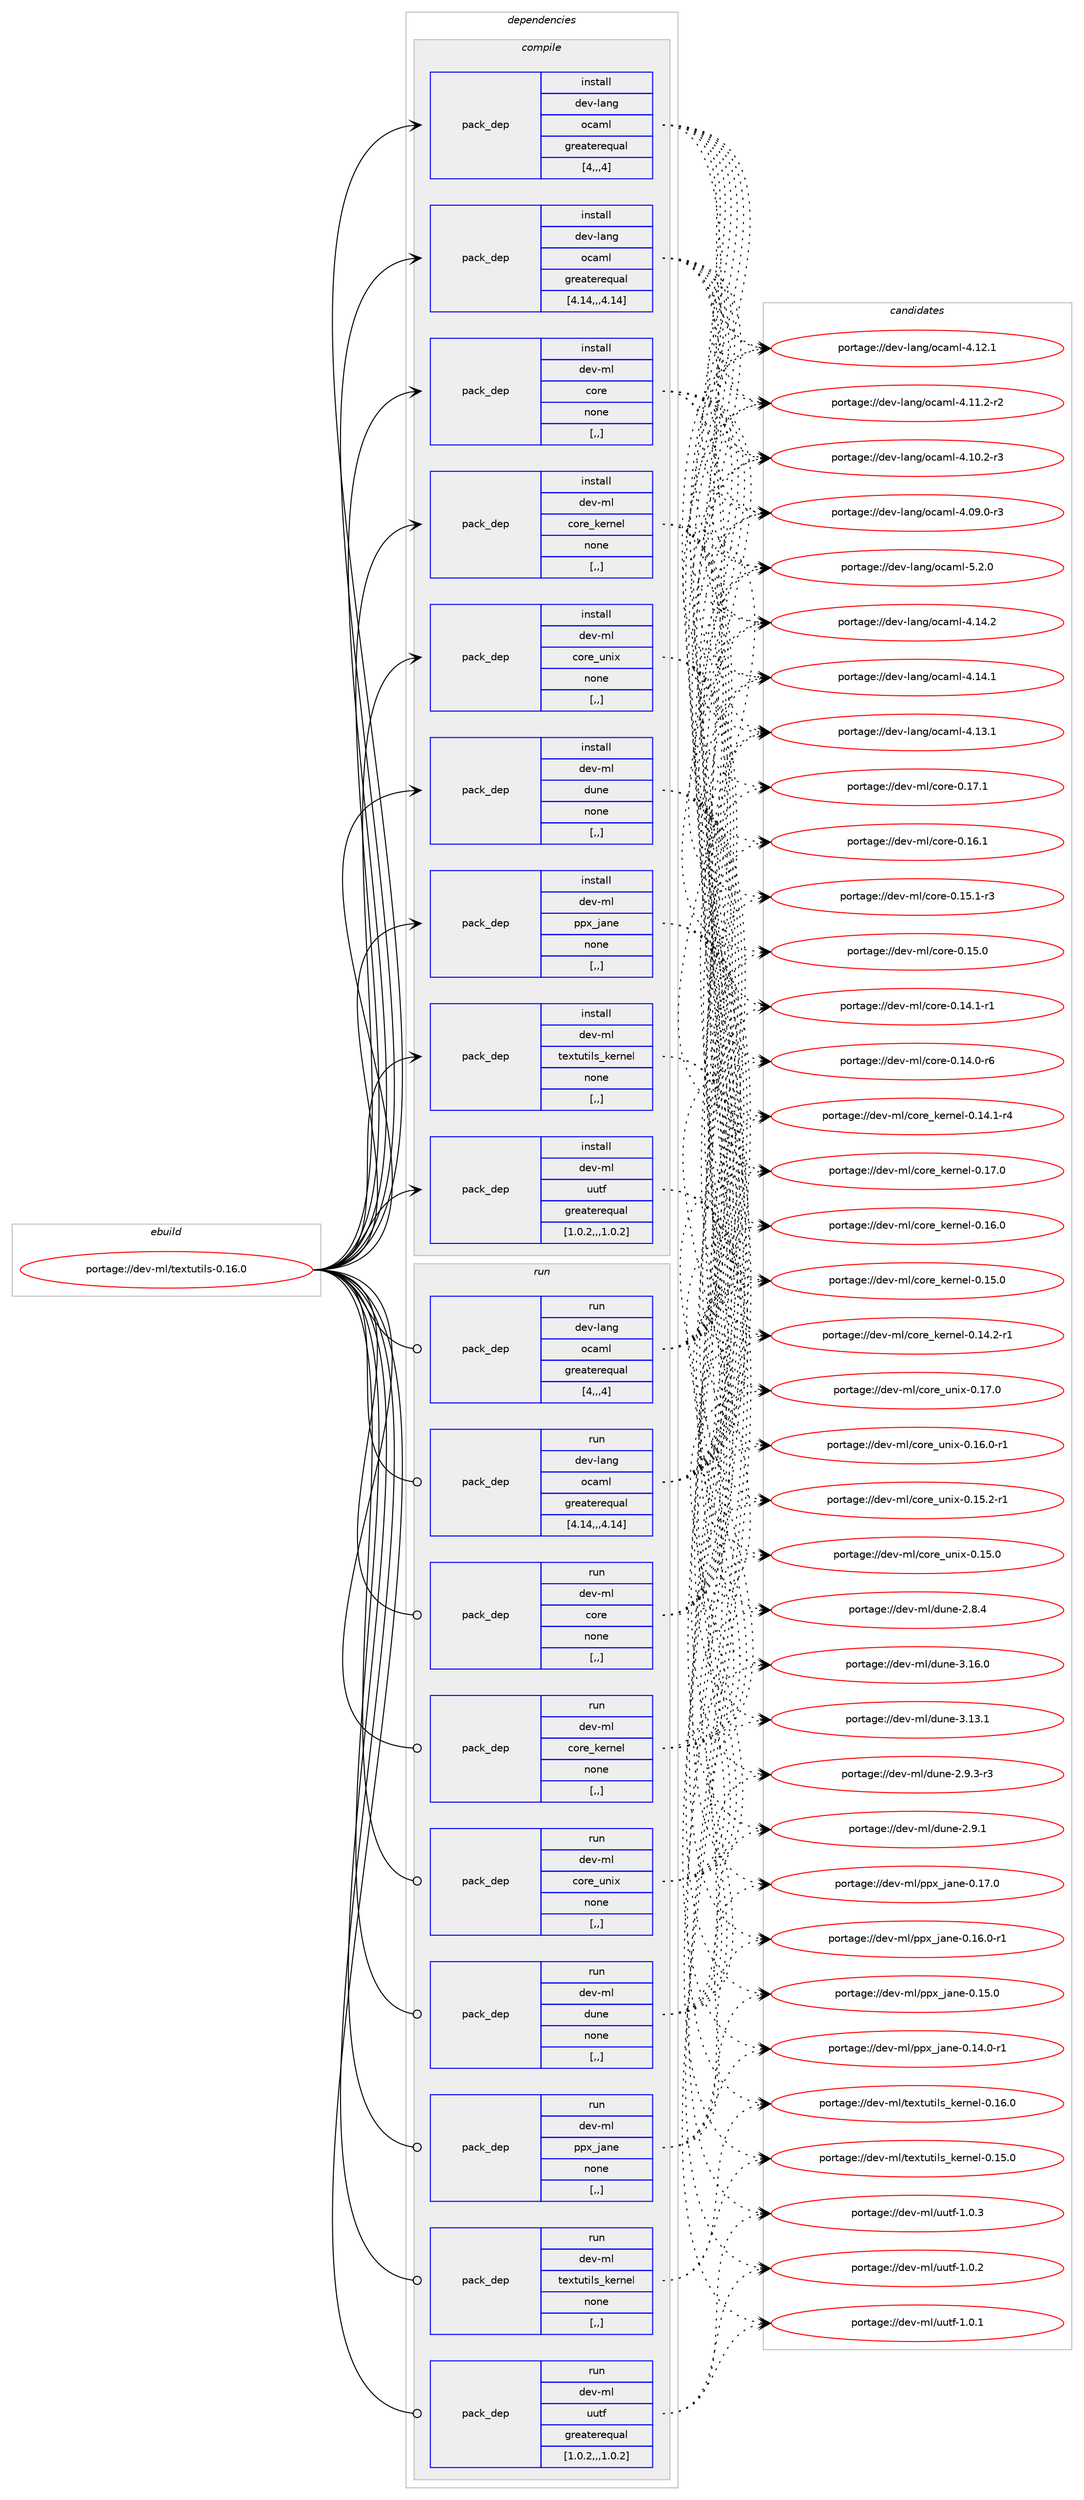digraph prolog {

# *************
# Graph options
# *************

newrank=true;
concentrate=true;
compound=true;
graph [rankdir=LR,fontname=Helvetica,fontsize=10,ranksep=1.5];#, ranksep=2.5, nodesep=0.2];
edge  [arrowhead=vee];
node  [fontname=Helvetica,fontsize=10];

# **********
# The ebuild
# **********

subgraph cluster_leftcol {
color=gray;
label=<<i>ebuild</i>>;
id [label="portage://dev-ml/textutils-0.16.0", color=red, width=4, href="../dev-ml/textutils-0.16.0.svg"];
}

# ****************
# The dependencies
# ****************

subgraph cluster_midcol {
color=gray;
label=<<i>dependencies</i>>;
subgraph cluster_compile {
fillcolor="#eeeeee";
style=filled;
label=<<i>compile</i>>;
subgraph pack454481 {
dependency619263 [label=<<TABLE BORDER="0" CELLBORDER="1" CELLSPACING="0" CELLPADDING="4" WIDTH="220"><TR><TD ROWSPAN="6" CELLPADDING="30">pack_dep</TD></TR><TR><TD WIDTH="110">install</TD></TR><TR><TD>dev-lang</TD></TR><TR><TD>ocaml</TD></TR><TR><TD>greaterequal</TD></TR><TR><TD>[4,,,4]</TD></TR></TABLE>>, shape=none, color=blue];
}
id:e -> dependency619263:w [weight=20,style="solid",arrowhead="vee"];
subgraph pack454482 {
dependency619264 [label=<<TABLE BORDER="0" CELLBORDER="1" CELLSPACING="0" CELLPADDING="4" WIDTH="220"><TR><TD ROWSPAN="6" CELLPADDING="30">pack_dep</TD></TR><TR><TD WIDTH="110">install</TD></TR><TR><TD>dev-lang</TD></TR><TR><TD>ocaml</TD></TR><TR><TD>greaterequal</TD></TR><TR><TD>[4.14,,,4.14]</TD></TR></TABLE>>, shape=none, color=blue];
}
id:e -> dependency619264:w [weight=20,style="solid",arrowhead="vee"];
subgraph pack454483 {
dependency619265 [label=<<TABLE BORDER="0" CELLBORDER="1" CELLSPACING="0" CELLPADDING="4" WIDTH="220"><TR><TD ROWSPAN="6" CELLPADDING="30">pack_dep</TD></TR><TR><TD WIDTH="110">install</TD></TR><TR><TD>dev-ml</TD></TR><TR><TD>core</TD></TR><TR><TD>none</TD></TR><TR><TD>[,,]</TD></TR></TABLE>>, shape=none, color=blue];
}
id:e -> dependency619265:w [weight=20,style="solid",arrowhead="vee"];
subgraph pack454484 {
dependency619266 [label=<<TABLE BORDER="0" CELLBORDER="1" CELLSPACING="0" CELLPADDING="4" WIDTH="220"><TR><TD ROWSPAN="6" CELLPADDING="30">pack_dep</TD></TR><TR><TD WIDTH="110">install</TD></TR><TR><TD>dev-ml</TD></TR><TR><TD>core_kernel</TD></TR><TR><TD>none</TD></TR><TR><TD>[,,]</TD></TR></TABLE>>, shape=none, color=blue];
}
id:e -> dependency619266:w [weight=20,style="solid",arrowhead="vee"];
subgraph pack454485 {
dependency619267 [label=<<TABLE BORDER="0" CELLBORDER="1" CELLSPACING="0" CELLPADDING="4" WIDTH="220"><TR><TD ROWSPAN="6" CELLPADDING="30">pack_dep</TD></TR><TR><TD WIDTH="110">install</TD></TR><TR><TD>dev-ml</TD></TR><TR><TD>core_unix</TD></TR><TR><TD>none</TD></TR><TR><TD>[,,]</TD></TR></TABLE>>, shape=none, color=blue];
}
id:e -> dependency619267:w [weight=20,style="solid",arrowhead="vee"];
subgraph pack454486 {
dependency619268 [label=<<TABLE BORDER="0" CELLBORDER="1" CELLSPACING="0" CELLPADDING="4" WIDTH="220"><TR><TD ROWSPAN="6" CELLPADDING="30">pack_dep</TD></TR><TR><TD WIDTH="110">install</TD></TR><TR><TD>dev-ml</TD></TR><TR><TD>dune</TD></TR><TR><TD>none</TD></TR><TR><TD>[,,]</TD></TR></TABLE>>, shape=none, color=blue];
}
id:e -> dependency619268:w [weight=20,style="solid",arrowhead="vee"];
subgraph pack454487 {
dependency619269 [label=<<TABLE BORDER="0" CELLBORDER="1" CELLSPACING="0" CELLPADDING="4" WIDTH="220"><TR><TD ROWSPAN="6" CELLPADDING="30">pack_dep</TD></TR><TR><TD WIDTH="110">install</TD></TR><TR><TD>dev-ml</TD></TR><TR><TD>ppx_jane</TD></TR><TR><TD>none</TD></TR><TR><TD>[,,]</TD></TR></TABLE>>, shape=none, color=blue];
}
id:e -> dependency619269:w [weight=20,style="solid",arrowhead="vee"];
subgraph pack454488 {
dependency619270 [label=<<TABLE BORDER="0" CELLBORDER="1" CELLSPACING="0" CELLPADDING="4" WIDTH="220"><TR><TD ROWSPAN="6" CELLPADDING="30">pack_dep</TD></TR><TR><TD WIDTH="110">install</TD></TR><TR><TD>dev-ml</TD></TR><TR><TD>textutils_kernel</TD></TR><TR><TD>none</TD></TR><TR><TD>[,,]</TD></TR></TABLE>>, shape=none, color=blue];
}
id:e -> dependency619270:w [weight=20,style="solid",arrowhead="vee"];
subgraph pack454489 {
dependency619271 [label=<<TABLE BORDER="0" CELLBORDER="1" CELLSPACING="0" CELLPADDING="4" WIDTH="220"><TR><TD ROWSPAN="6" CELLPADDING="30">pack_dep</TD></TR><TR><TD WIDTH="110">install</TD></TR><TR><TD>dev-ml</TD></TR><TR><TD>uutf</TD></TR><TR><TD>greaterequal</TD></TR><TR><TD>[1.0.2,,,1.0.2]</TD></TR></TABLE>>, shape=none, color=blue];
}
id:e -> dependency619271:w [weight=20,style="solid",arrowhead="vee"];
}
subgraph cluster_compileandrun {
fillcolor="#eeeeee";
style=filled;
label=<<i>compile and run</i>>;
}
subgraph cluster_run {
fillcolor="#eeeeee";
style=filled;
label=<<i>run</i>>;
subgraph pack454490 {
dependency619272 [label=<<TABLE BORDER="0" CELLBORDER="1" CELLSPACING="0" CELLPADDING="4" WIDTH="220"><TR><TD ROWSPAN="6" CELLPADDING="30">pack_dep</TD></TR><TR><TD WIDTH="110">run</TD></TR><TR><TD>dev-lang</TD></TR><TR><TD>ocaml</TD></TR><TR><TD>greaterequal</TD></TR><TR><TD>[4,,,4]</TD></TR></TABLE>>, shape=none, color=blue];
}
id:e -> dependency619272:w [weight=20,style="solid",arrowhead="odot"];
subgraph pack454491 {
dependency619273 [label=<<TABLE BORDER="0" CELLBORDER="1" CELLSPACING="0" CELLPADDING="4" WIDTH="220"><TR><TD ROWSPAN="6" CELLPADDING="30">pack_dep</TD></TR><TR><TD WIDTH="110">run</TD></TR><TR><TD>dev-lang</TD></TR><TR><TD>ocaml</TD></TR><TR><TD>greaterequal</TD></TR><TR><TD>[4.14,,,4.14]</TD></TR></TABLE>>, shape=none, color=blue];
}
id:e -> dependency619273:w [weight=20,style="solid",arrowhead="odot"];
subgraph pack454492 {
dependency619274 [label=<<TABLE BORDER="0" CELLBORDER="1" CELLSPACING="0" CELLPADDING="4" WIDTH="220"><TR><TD ROWSPAN="6" CELLPADDING="30">pack_dep</TD></TR><TR><TD WIDTH="110">run</TD></TR><TR><TD>dev-ml</TD></TR><TR><TD>core</TD></TR><TR><TD>none</TD></TR><TR><TD>[,,]</TD></TR></TABLE>>, shape=none, color=blue];
}
id:e -> dependency619274:w [weight=20,style="solid",arrowhead="odot"];
subgraph pack454493 {
dependency619275 [label=<<TABLE BORDER="0" CELLBORDER="1" CELLSPACING="0" CELLPADDING="4" WIDTH="220"><TR><TD ROWSPAN="6" CELLPADDING="30">pack_dep</TD></TR><TR><TD WIDTH="110">run</TD></TR><TR><TD>dev-ml</TD></TR><TR><TD>core_kernel</TD></TR><TR><TD>none</TD></TR><TR><TD>[,,]</TD></TR></TABLE>>, shape=none, color=blue];
}
id:e -> dependency619275:w [weight=20,style="solid",arrowhead="odot"];
subgraph pack454494 {
dependency619276 [label=<<TABLE BORDER="0" CELLBORDER="1" CELLSPACING="0" CELLPADDING="4" WIDTH="220"><TR><TD ROWSPAN="6" CELLPADDING="30">pack_dep</TD></TR><TR><TD WIDTH="110">run</TD></TR><TR><TD>dev-ml</TD></TR><TR><TD>core_unix</TD></TR><TR><TD>none</TD></TR><TR><TD>[,,]</TD></TR></TABLE>>, shape=none, color=blue];
}
id:e -> dependency619276:w [weight=20,style="solid",arrowhead="odot"];
subgraph pack454495 {
dependency619277 [label=<<TABLE BORDER="0" CELLBORDER="1" CELLSPACING="0" CELLPADDING="4" WIDTH="220"><TR><TD ROWSPAN="6" CELLPADDING="30">pack_dep</TD></TR><TR><TD WIDTH="110">run</TD></TR><TR><TD>dev-ml</TD></TR><TR><TD>dune</TD></TR><TR><TD>none</TD></TR><TR><TD>[,,]</TD></TR></TABLE>>, shape=none, color=blue];
}
id:e -> dependency619277:w [weight=20,style="solid",arrowhead="odot"];
subgraph pack454496 {
dependency619278 [label=<<TABLE BORDER="0" CELLBORDER="1" CELLSPACING="0" CELLPADDING="4" WIDTH="220"><TR><TD ROWSPAN="6" CELLPADDING="30">pack_dep</TD></TR><TR><TD WIDTH="110">run</TD></TR><TR><TD>dev-ml</TD></TR><TR><TD>ppx_jane</TD></TR><TR><TD>none</TD></TR><TR><TD>[,,]</TD></TR></TABLE>>, shape=none, color=blue];
}
id:e -> dependency619278:w [weight=20,style="solid",arrowhead="odot"];
subgraph pack454497 {
dependency619279 [label=<<TABLE BORDER="0" CELLBORDER="1" CELLSPACING="0" CELLPADDING="4" WIDTH="220"><TR><TD ROWSPAN="6" CELLPADDING="30">pack_dep</TD></TR><TR><TD WIDTH="110">run</TD></TR><TR><TD>dev-ml</TD></TR><TR><TD>textutils_kernel</TD></TR><TR><TD>none</TD></TR><TR><TD>[,,]</TD></TR></TABLE>>, shape=none, color=blue];
}
id:e -> dependency619279:w [weight=20,style="solid",arrowhead="odot"];
subgraph pack454498 {
dependency619280 [label=<<TABLE BORDER="0" CELLBORDER="1" CELLSPACING="0" CELLPADDING="4" WIDTH="220"><TR><TD ROWSPAN="6" CELLPADDING="30">pack_dep</TD></TR><TR><TD WIDTH="110">run</TD></TR><TR><TD>dev-ml</TD></TR><TR><TD>uutf</TD></TR><TR><TD>greaterequal</TD></TR><TR><TD>[1.0.2,,,1.0.2]</TD></TR></TABLE>>, shape=none, color=blue];
}
id:e -> dependency619280:w [weight=20,style="solid",arrowhead="odot"];
}
}

# **************
# The candidates
# **************

subgraph cluster_choices {
rank=same;
color=gray;
label=<<i>candidates</i>>;

subgraph choice454481 {
color=black;
nodesep=1;
choice1001011184510897110103471119997109108455346504648 [label="portage://dev-lang/ocaml-5.2.0", color=red, width=4,href="../dev-lang/ocaml-5.2.0.svg"];
choice100101118451089711010347111999710910845524649524650 [label="portage://dev-lang/ocaml-4.14.2", color=red, width=4,href="../dev-lang/ocaml-4.14.2.svg"];
choice100101118451089711010347111999710910845524649524649 [label="portage://dev-lang/ocaml-4.14.1", color=red, width=4,href="../dev-lang/ocaml-4.14.1.svg"];
choice100101118451089711010347111999710910845524649514649 [label="portage://dev-lang/ocaml-4.13.1", color=red, width=4,href="../dev-lang/ocaml-4.13.1.svg"];
choice100101118451089711010347111999710910845524649504649 [label="portage://dev-lang/ocaml-4.12.1", color=red, width=4,href="../dev-lang/ocaml-4.12.1.svg"];
choice1001011184510897110103471119997109108455246494946504511450 [label="portage://dev-lang/ocaml-4.11.2-r2", color=red, width=4,href="../dev-lang/ocaml-4.11.2-r2.svg"];
choice1001011184510897110103471119997109108455246494846504511451 [label="portage://dev-lang/ocaml-4.10.2-r3", color=red, width=4,href="../dev-lang/ocaml-4.10.2-r3.svg"];
choice1001011184510897110103471119997109108455246485746484511451 [label="portage://dev-lang/ocaml-4.09.0-r3", color=red, width=4,href="../dev-lang/ocaml-4.09.0-r3.svg"];
dependency619263:e -> choice1001011184510897110103471119997109108455346504648:w [style=dotted,weight="100"];
dependency619263:e -> choice100101118451089711010347111999710910845524649524650:w [style=dotted,weight="100"];
dependency619263:e -> choice100101118451089711010347111999710910845524649524649:w [style=dotted,weight="100"];
dependency619263:e -> choice100101118451089711010347111999710910845524649514649:w [style=dotted,weight="100"];
dependency619263:e -> choice100101118451089711010347111999710910845524649504649:w [style=dotted,weight="100"];
dependency619263:e -> choice1001011184510897110103471119997109108455246494946504511450:w [style=dotted,weight="100"];
dependency619263:e -> choice1001011184510897110103471119997109108455246494846504511451:w [style=dotted,weight="100"];
dependency619263:e -> choice1001011184510897110103471119997109108455246485746484511451:w [style=dotted,weight="100"];
}
subgraph choice454482 {
color=black;
nodesep=1;
choice1001011184510897110103471119997109108455346504648 [label="portage://dev-lang/ocaml-5.2.0", color=red, width=4,href="../dev-lang/ocaml-5.2.0.svg"];
choice100101118451089711010347111999710910845524649524650 [label="portage://dev-lang/ocaml-4.14.2", color=red, width=4,href="../dev-lang/ocaml-4.14.2.svg"];
choice100101118451089711010347111999710910845524649524649 [label="portage://dev-lang/ocaml-4.14.1", color=red, width=4,href="../dev-lang/ocaml-4.14.1.svg"];
choice100101118451089711010347111999710910845524649514649 [label="portage://dev-lang/ocaml-4.13.1", color=red, width=4,href="../dev-lang/ocaml-4.13.1.svg"];
choice100101118451089711010347111999710910845524649504649 [label="portage://dev-lang/ocaml-4.12.1", color=red, width=4,href="../dev-lang/ocaml-4.12.1.svg"];
choice1001011184510897110103471119997109108455246494946504511450 [label="portage://dev-lang/ocaml-4.11.2-r2", color=red, width=4,href="../dev-lang/ocaml-4.11.2-r2.svg"];
choice1001011184510897110103471119997109108455246494846504511451 [label="portage://dev-lang/ocaml-4.10.2-r3", color=red, width=4,href="../dev-lang/ocaml-4.10.2-r3.svg"];
choice1001011184510897110103471119997109108455246485746484511451 [label="portage://dev-lang/ocaml-4.09.0-r3", color=red, width=4,href="../dev-lang/ocaml-4.09.0-r3.svg"];
dependency619264:e -> choice1001011184510897110103471119997109108455346504648:w [style=dotted,weight="100"];
dependency619264:e -> choice100101118451089711010347111999710910845524649524650:w [style=dotted,weight="100"];
dependency619264:e -> choice100101118451089711010347111999710910845524649524649:w [style=dotted,weight="100"];
dependency619264:e -> choice100101118451089711010347111999710910845524649514649:w [style=dotted,weight="100"];
dependency619264:e -> choice100101118451089711010347111999710910845524649504649:w [style=dotted,weight="100"];
dependency619264:e -> choice1001011184510897110103471119997109108455246494946504511450:w [style=dotted,weight="100"];
dependency619264:e -> choice1001011184510897110103471119997109108455246494846504511451:w [style=dotted,weight="100"];
dependency619264:e -> choice1001011184510897110103471119997109108455246485746484511451:w [style=dotted,weight="100"];
}
subgraph choice454483 {
color=black;
nodesep=1;
choice10010111845109108479911111410145484649554649 [label="portage://dev-ml/core-0.17.1", color=red, width=4,href="../dev-ml/core-0.17.1.svg"];
choice10010111845109108479911111410145484649544649 [label="portage://dev-ml/core-0.16.1", color=red, width=4,href="../dev-ml/core-0.16.1.svg"];
choice100101118451091084799111114101454846495346494511451 [label="portage://dev-ml/core-0.15.1-r3", color=red, width=4,href="../dev-ml/core-0.15.1-r3.svg"];
choice10010111845109108479911111410145484649534648 [label="portage://dev-ml/core-0.15.0", color=red, width=4,href="../dev-ml/core-0.15.0.svg"];
choice100101118451091084799111114101454846495246494511449 [label="portage://dev-ml/core-0.14.1-r1", color=red, width=4,href="../dev-ml/core-0.14.1-r1.svg"];
choice100101118451091084799111114101454846495246484511454 [label="portage://dev-ml/core-0.14.0-r6", color=red, width=4,href="../dev-ml/core-0.14.0-r6.svg"];
dependency619265:e -> choice10010111845109108479911111410145484649554649:w [style=dotted,weight="100"];
dependency619265:e -> choice10010111845109108479911111410145484649544649:w [style=dotted,weight="100"];
dependency619265:e -> choice100101118451091084799111114101454846495346494511451:w [style=dotted,weight="100"];
dependency619265:e -> choice10010111845109108479911111410145484649534648:w [style=dotted,weight="100"];
dependency619265:e -> choice100101118451091084799111114101454846495246494511449:w [style=dotted,weight="100"];
dependency619265:e -> choice100101118451091084799111114101454846495246484511454:w [style=dotted,weight="100"];
}
subgraph choice454484 {
color=black;
nodesep=1;
choice1001011184510910847991111141019510710111411010110845484649554648 [label="portage://dev-ml/core_kernel-0.17.0", color=red, width=4,href="../dev-ml/core_kernel-0.17.0.svg"];
choice1001011184510910847991111141019510710111411010110845484649544648 [label="portage://dev-ml/core_kernel-0.16.0", color=red, width=4,href="../dev-ml/core_kernel-0.16.0.svg"];
choice1001011184510910847991111141019510710111411010110845484649534648 [label="portage://dev-ml/core_kernel-0.15.0", color=red, width=4,href="../dev-ml/core_kernel-0.15.0.svg"];
choice10010111845109108479911111410195107101114110101108454846495246504511449 [label="portage://dev-ml/core_kernel-0.14.2-r1", color=red, width=4,href="../dev-ml/core_kernel-0.14.2-r1.svg"];
choice10010111845109108479911111410195107101114110101108454846495246494511452 [label="portage://dev-ml/core_kernel-0.14.1-r4", color=red, width=4,href="../dev-ml/core_kernel-0.14.1-r4.svg"];
dependency619266:e -> choice1001011184510910847991111141019510710111411010110845484649554648:w [style=dotted,weight="100"];
dependency619266:e -> choice1001011184510910847991111141019510710111411010110845484649544648:w [style=dotted,weight="100"];
dependency619266:e -> choice1001011184510910847991111141019510710111411010110845484649534648:w [style=dotted,weight="100"];
dependency619266:e -> choice10010111845109108479911111410195107101114110101108454846495246504511449:w [style=dotted,weight="100"];
dependency619266:e -> choice10010111845109108479911111410195107101114110101108454846495246494511452:w [style=dotted,weight="100"];
}
subgraph choice454485 {
color=black;
nodesep=1;
choice1001011184510910847991111141019511711010512045484649554648 [label="portage://dev-ml/core_unix-0.17.0", color=red, width=4,href="../dev-ml/core_unix-0.17.0.svg"];
choice10010111845109108479911111410195117110105120454846495446484511449 [label="portage://dev-ml/core_unix-0.16.0-r1", color=red, width=4,href="../dev-ml/core_unix-0.16.0-r1.svg"];
choice10010111845109108479911111410195117110105120454846495346504511449 [label="portage://dev-ml/core_unix-0.15.2-r1", color=red, width=4,href="../dev-ml/core_unix-0.15.2-r1.svg"];
choice1001011184510910847991111141019511711010512045484649534648 [label="portage://dev-ml/core_unix-0.15.0", color=red, width=4,href="../dev-ml/core_unix-0.15.0.svg"];
dependency619267:e -> choice1001011184510910847991111141019511711010512045484649554648:w [style=dotted,weight="100"];
dependency619267:e -> choice10010111845109108479911111410195117110105120454846495446484511449:w [style=dotted,weight="100"];
dependency619267:e -> choice10010111845109108479911111410195117110105120454846495346504511449:w [style=dotted,weight="100"];
dependency619267:e -> choice1001011184510910847991111141019511711010512045484649534648:w [style=dotted,weight="100"];
}
subgraph choice454486 {
color=black;
nodesep=1;
choice100101118451091084710011711010145514649544648 [label="portage://dev-ml/dune-3.16.0", color=red, width=4,href="../dev-ml/dune-3.16.0.svg"];
choice100101118451091084710011711010145514649514649 [label="portage://dev-ml/dune-3.13.1", color=red, width=4,href="../dev-ml/dune-3.13.1.svg"];
choice10010111845109108471001171101014550465746514511451 [label="portage://dev-ml/dune-2.9.3-r3", color=red, width=4,href="../dev-ml/dune-2.9.3-r3.svg"];
choice1001011184510910847100117110101455046574649 [label="portage://dev-ml/dune-2.9.1", color=red, width=4,href="../dev-ml/dune-2.9.1.svg"];
choice1001011184510910847100117110101455046564652 [label="portage://dev-ml/dune-2.8.4", color=red, width=4,href="../dev-ml/dune-2.8.4.svg"];
dependency619268:e -> choice100101118451091084710011711010145514649544648:w [style=dotted,weight="100"];
dependency619268:e -> choice100101118451091084710011711010145514649514649:w [style=dotted,weight="100"];
dependency619268:e -> choice10010111845109108471001171101014550465746514511451:w [style=dotted,weight="100"];
dependency619268:e -> choice1001011184510910847100117110101455046574649:w [style=dotted,weight="100"];
dependency619268:e -> choice1001011184510910847100117110101455046564652:w [style=dotted,weight="100"];
}
subgraph choice454487 {
color=black;
nodesep=1;
choice1001011184510910847112112120951069711010145484649554648 [label="portage://dev-ml/ppx_jane-0.17.0", color=red, width=4,href="../dev-ml/ppx_jane-0.17.0.svg"];
choice10010111845109108471121121209510697110101454846495446484511449 [label="portage://dev-ml/ppx_jane-0.16.0-r1", color=red, width=4,href="../dev-ml/ppx_jane-0.16.0-r1.svg"];
choice1001011184510910847112112120951069711010145484649534648 [label="portage://dev-ml/ppx_jane-0.15.0", color=red, width=4,href="../dev-ml/ppx_jane-0.15.0.svg"];
choice10010111845109108471121121209510697110101454846495246484511449 [label="portage://dev-ml/ppx_jane-0.14.0-r1", color=red, width=4,href="../dev-ml/ppx_jane-0.14.0-r1.svg"];
dependency619269:e -> choice1001011184510910847112112120951069711010145484649554648:w [style=dotted,weight="100"];
dependency619269:e -> choice10010111845109108471121121209510697110101454846495446484511449:w [style=dotted,weight="100"];
dependency619269:e -> choice1001011184510910847112112120951069711010145484649534648:w [style=dotted,weight="100"];
dependency619269:e -> choice10010111845109108471121121209510697110101454846495246484511449:w [style=dotted,weight="100"];
}
subgraph choice454488 {
color=black;
nodesep=1;
choice10010111845109108471161011201161171161051081159510710111411010110845484649544648 [label="portage://dev-ml/textutils_kernel-0.16.0", color=red, width=4,href="../dev-ml/textutils_kernel-0.16.0.svg"];
choice10010111845109108471161011201161171161051081159510710111411010110845484649534648 [label="portage://dev-ml/textutils_kernel-0.15.0", color=red, width=4,href="../dev-ml/textutils_kernel-0.15.0.svg"];
dependency619270:e -> choice10010111845109108471161011201161171161051081159510710111411010110845484649544648:w [style=dotted,weight="100"];
dependency619270:e -> choice10010111845109108471161011201161171161051081159510710111411010110845484649534648:w [style=dotted,weight="100"];
}
subgraph choice454489 {
color=black;
nodesep=1;
choice1001011184510910847117117116102454946484651 [label="portage://dev-ml/uutf-1.0.3", color=red, width=4,href="../dev-ml/uutf-1.0.3.svg"];
choice1001011184510910847117117116102454946484650 [label="portage://dev-ml/uutf-1.0.2", color=red, width=4,href="../dev-ml/uutf-1.0.2.svg"];
choice1001011184510910847117117116102454946484649 [label="portage://dev-ml/uutf-1.0.1", color=red, width=4,href="../dev-ml/uutf-1.0.1.svg"];
dependency619271:e -> choice1001011184510910847117117116102454946484651:w [style=dotted,weight="100"];
dependency619271:e -> choice1001011184510910847117117116102454946484650:w [style=dotted,weight="100"];
dependency619271:e -> choice1001011184510910847117117116102454946484649:w [style=dotted,weight="100"];
}
subgraph choice454490 {
color=black;
nodesep=1;
choice1001011184510897110103471119997109108455346504648 [label="portage://dev-lang/ocaml-5.2.0", color=red, width=4,href="../dev-lang/ocaml-5.2.0.svg"];
choice100101118451089711010347111999710910845524649524650 [label="portage://dev-lang/ocaml-4.14.2", color=red, width=4,href="../dev-lang/ocaml-4.14.2.svg"];
choice100101118451089711010347111999710910845524649524649 [label="portage://dev-lang/ocaml-4.14.1", color=red, width=4,href="../dev-lang/ocaml-4.14.1.svg"];
choice100101118451089711010347111999710910845524649514649 [label="portage://dev-lang/ocaml-4.13.1", color=red, width=4,href="../dev-lang/ocaml-4.13.1.svg"];
choice100101118451089711010347111999710910845524649504649 [label="portage://dev-lang/ocaml-4.12.1", color=red, width=4,href="../dev-lang/ocaml-4.12.1.svg"];
choice1001011184510897110103471119997109108455246494946504511450 [label="portage://dev-lang/ocaml-4.11.2-r2", color=red, width=4,href="../dev-lang/ocaml-4.11.2-r2.svg"];
choice1001011184510897110103471119997109108455246494846504511451 [label="portage://dev-lang/ocaml-4.10.2-r3", color=red, width=4,href="../dev-lang/ocaml-4.10.2-r3.svg"];
choice1001011184510897110103471119997109108455246485746484511451 [label="portage://dev-lang/ocaml-4.09.0-r3", color=red, width=4,href="../dev-lang/ocaml-4.09.0-r3.svg"];
dependency619272:e -> choice1001011184510897110103471119997109108455346504648:w [style=dotted,weight="100"];
dependency619272:e -> choice100101118451089711010347111999710910845524649524650:w [style=dotted,weight="100"];
dependency619272:e -> choice100101118451089711010347111999710910845524649524649:w [style=dotted,weight="100"];
dependency619272:e -> choice100101118451089711010347111999710910845524649514649:w [style=dotted,weight="100"];
dependency619272:e -> choice100101118451089711010347111999710910845524649504649:w [style=dotted,weight="100"];
dependency619272:e -> choice1001011184510897110103471119997109108455246494946504511450:w [style=dotted,weight="100"];
dependency619272:e -> choice1001011184510897110103471119997109108455246494846504511451:w [style=dotted,weight="100"];
dependency619272:e -> choice1001011184510897110103471119997109108455246485746484511451:w [style=dotted,weight="100"];
}
subgraph choice454491 {
color=black;
nodesep=1;
choice1001011184510897110103471119997109108455346504648 [label="portage://dev-lang/ocaml-5.2.0", color=red, width=4,href="../dev-lang/ocaml-5.2.0.svg"];
choice100101118451089711010347111999710910845524649524650 [label="portage://dev-lang/ocaml-4.14.2", color=red, width=4,href="../dev-lang/ocaml-4.14.2.svg"];
choice100101118451089711010347111999710910845524649524649 [label="portage://dev-lang/ocaml-4.14.1", color=red, width=4,href="../dev-lang/ocaml-4.14.1.svg"];
choice100101118451089711010347111999710910845524649514649 [label="portage://dev-lang/ocaml-4.13.1", color=red, width=4,href="../dev-lang/ocaml-4.13.1.svg"];
choice100101118451089711010347111999710910845524649504649 [label="portage://dev-lang/ocaml-4.12.1", color=red, width=4,href="../dev-lang/ocaml-4.12.1.svg"];
choice1001011184510897110103471119997109108455246494946504511450 [label="portage://dev-lang/ocaml-4.11.2-r2", color=red, width=4,href="../dev-lang/ocaml-4.11.2-r2.svg"];
choice1001011184510897110103471119997109108455246494846504511451 [label="portage://dev-lang/ocaml-4.10.2-r3", color=red, width=4,href="../dev-lang/ocaml-4.10.2-r3.svg"];
choice1001011184510897110103471119997109108455246485746484511451 [label="portage://dev-lang/ocaml-4.09.0-r3", color=red, width=4,href="../dev-lang/ocaml-4.09.0-r3.svg"];
dependency619273:e -> choice1001011184510897110103471119997109108455346504648:w [style=dotted,weight="100"];
dependency619273:e -> choice100101118451089711010347111999710910845524649524650:w [style=dotted,weight="100"];
dependency619273:e -> choice100101118451089711010347111999710910845524649524649:w [style=dotted,weight="100"];
dependency619273:e -> choice100101118451089711010347111999710910845524649514649:w [style=dotted,weight="100"];
dependency619273:e -> choice100101118451089711010347111999710910845524649504649:w [style=dotted,weight="100"];
dependency619273:e -> choice1001011184510897110103471119997109108455246494946504511450:w [style=dotted,weight="100"];
dependency619273:e -> choice1001011184510897110103471119997109108455246494846504511451:w [style=dotted,weight="100"];
dependency619273:e -> choice1001011184510897110103471119997109108455246485746484511451:w [style=dotted,weight="100"];
}
subgraph choice454492 {
color=black;
nodesep=1;
choice10010111845109108479911111410145484649554649 [label="portage://dev-ml/core-0.17.1", color=red, width=4,href="../dev-ml/core-0.17.1.svg"];
choice10010111845109108479911111410145484649544649 [label="portage://dev-ml/core-0.16.1", color=red, width=4,href="../dev-ml/core-0.16.1.svg"];
choice100101118451091084799111114101454846495346494511451 [label="portage://dev-ml/core-0.15.1-r3", color=red, width=4,href="../dev-ml/core-0.15.1-r3.svg"];
choice10010111845109108479911111410145484649534648 [label="portage://dev-ml/core-0.15.0", color=red, width=4,href="../dev-ml/core-0.15.0.svg"];
choice100101118451091084799111114101454846495246494511449 [label="portage://dev-ml/core-0.14.1-r1", color=red, width=4,href="../dev-ml/core-0.14.1-r1.svg"];
choice100101118451091084799111114101454846495246484511454 [label="portage://dev-ml/core-0.14.0-r6", color=red, width=4,href="../dev-ml/core-0.14.0-r6.svg"];
dependency619274:e -> choice10010111845109108479911111410145484649554649:w [style=dotted,weight="100"];
dependency619274:e -> choice10010111845109108479911111410145484649544649:w [style=dotted,weight="100"];
dependency619274:e -> choice100101118451091084799111114101454846495346494511451:w [style=dotted,weight="100"];
dependency619274:e -> choice10010111845109108479911111410145484649534648:w [style=dotted,weight="100"];
dependency619274:e -> choice100101118451091084799111114101454846495246494511449:w [style=dotted,weight="100"];
dependency619274:e -> choice100101118451091084799111114101454846495246484511454:w [style=dotted,weight="100"];
}
subgraph choice454493 {
color=black;
nodesep=1;
choice1001011184510910847991111141019510710111411010110845484649554648 [label="portage://dev-ml/core_kernel-0.17.0", color=red, width=4,href="../dev-ml/core_kernel-0.17.0.svg"];
choice1001011184510910847991111141019510710111411010110845484649544648 [label="portage://dev-ml/core_kernel-0.16.0", color=red, width=4,href="../dev-ml/core_kernel-0.16.0.svg"];
choice1001011184510910847991111141019510710111411010110845484649534648 [label="portage://dev-ml/core_kernel-0.15.0", color=red, width=4,href="../dev-ml/core_kernel-0.15.0.svg"];
choice10010111845109108479911111410195107101114110101108454846495246504511449 [label="portage://dev-ml/core_kernel-0.14.2-r1", color=red, width=4,href="../dev-ml/core_kernel-0.14.2-r1.svg"];
choice10010111845109108479911111410195107101114110101108454846495246494511452 [label="portage://dev-ml/core_kernel-0.14.1-r4", color=red, width=4,href="../dev-ml/core_kernel-0.14.1-r4.svg"];
dependency619275:e -> choice1001011184510910847991111141019510710111411010110845484649554648:w [style=dotted,weight="100"];
dependency619275:e -> choice1001011184510910847991111141019510710111411010110845484649544648:w [style=dotted,weight="100"];
dependency619275:e -> choice1001011184510910847991111141019510710111411010110845484649534648:w [style=dotted,weight="100"];
dependency619275:e -> choice10010111845109108479911111410195107101114110101108454846495246504511449:w [style=dotted,weight="100"];
dependency619275:e -> choice10010111845109108479911111410195107101114110101108454846495246494511452:w [style=dotted,weight="100"];
}
subgraph choice454494 {
color=black;
nodesep=1;
choice1001011184510910847991111141019511711010512045484649554648 [label="portage://dev-ml/core_unix-0.17.0", color=red, width=4,href="../dev-ml/core_unix-0.17.0.svg"];
choice10010111845109108479911111410195117110105120454846495446484511449 [label="portage://dev-ml/core_unix-0.16.0-r1", color=red, width=4,href="../dev-ml/core_unix-0.16.0-r1.svg"];
choice10010111845109108479911111410195117110105120454846495346504511449 [label="portage://dev-ml/core_unix-0.15.2-r1", color=red, width=4,href="../dev-ml/core_unix-0.15.2-r1.svg"];
choice1001011184510910847991111141019511711010512045484649534648 [label="portage://dev-ml/core_unix-0.15.0", color=red, width=4,href="../dev-ml/core_unix-0.15.0.svg"];
dependency619276:e -> choice1001011184510910847991111141019511711010512045484649554648:w [style=dotted,weight="100"];
dependency619276:e -> choice10010111845109108479911111410195117110105120454846495446484511449:w [style=dotted,weight="100"];
dependency619276:e -> choice10010111845109108479911111410195117110105120454846495346504511449:w [style=dotted,weight="100"];
dependency619276:e -> choice1001011184510910847991111141019511711010512045484649534648:w [style=dotted,weight="100"];
}
subgraph choice454495 {
color=black;
nodesep=1;
choice100101118451091084710011711010145514649544648 [label="portage://dev-ml/dune-3.16.0", color=red, width=4,href="../dev-ml/dune-3.16.0.svg"];
choice100101118451091084710011711010145514649514649 [label="portage://dev-ml/dune-3.13.1", color=red, width=4,href="../dev-ml/dune-3.13.1.svg"];
choice10010111845109108471001171101014550465746514511451 [label="portage://dev-ml/dune-2.9.3-r3", color=red, width=4,href="../dev-ml/dune-2.9.3-r3.svg"];
choice1001011184510910847100117110101455046574649 [label="portage://dev-ml/dune-2.9.1", color=red, width=4,href="../dev-ml/dune-2.9.1.svg"];
choice1001011184510910847100117110101455046564652 [label="portage://dev-ml/dune-2.8.4", color=red, width=4,href="../dev-ml/dune-2.8.4.svg"];
dependency619277:e -> choice100101118451091084710011711010145514649544648:w [style=dotted,weight="100"];
dependency619277:e -> choice100101118451091084710011711010145514649514649:w [style=dotted,weight="100"];
dependency619277:e -> choice10010111845109108471001171101014550465746514511451:w [style=dotted,weight="100"];
dependency619277:e -> choice1001011184510910847100117110101455046574649:w [style=dotted,weight="100"];
dependency619277:e -> choice1001011184510910847100117110101455046564652:w [style=dotted,weight="100"];
}
subgraph choice454496 {
color=black;
nodesep=1;
choice1001011184510910847112112120951069711010145484649554648 [label="portage://dev-ml/ppx_jane-0.17.0", color=red, width=4,href="../dev-ml/ppx_jane-0.17.0.svg"];
choice10010111845109108471121121209510697110101454846495446484511449 [label="portage://dev-ml/ppx_jane-0.16.0-r1", color=red, width=4,href="../dev-ml/ppx_jane-0.16.0-r1.svg"];
choice1001011184510910847112112120951069711010145484649534648 [label="portage://dev-ml/ppx_jane-0.15.0", color=red, width=4,href="../dev-ml/ppx_jane-0.15.0.svg"];
choice10010111845109108471121121209510697110101454846495246484511449 [label="portage://dev-ml/ppx_jane-0.14.0-r1", color=red, width=4,href="../dev-ml/ppx_jane-0.14.0-r1.svg"];
dependency619278:e -> choice1001011184510910847112112120951069711010145484649554648:w [style=dotted,weight="100"];
dependency619278:e -> choice10010111845109108471121121209510697110101454846495446484511449:w [style=dotted,weight="100"];
dependency619278:e -> choice1001011184510910847112112120951069711010145484649534648:w [style=dotted,weight="100"];
dependency619278:e -> choice10010111845109108471121121209510697110101454846495246484511449:w [style=dotted,weight="100"];
}
subgraph choice454497 {
color=black;
nodesep=1;
choice10010111845109108471161011201161171161051081159510710111411010110845484649544648 [label="portage://dev-ml/textutils_kernel-0.16.0", color=red, width=4,href="../dev-ml/textutils_kernel-0.16.0.svg"];
choice10010111845109108471161011201161171161051081159510710111411010110845484649534648 [label="portage://dev-ml/textutils_kernel-0.15.0", color=red, width=4,href="../dev-ml/textutils_kernel-0.15.0.svg"];
dependency619279:e -> choice10010111845109108471161011201161171161051081159510710111411010110845484649544648:w [style=dotted,weight="100"];
dependency619279:e -> choice10010111845109108471161011201161171161051081159510710111411010110845484649534648:w [style=dotted,weight="100"];
}
subgraph choice454498 {
color=black;
nodesep=1;
choice1001011184510910847117117116102454946484651 [label="portage://dev-ml/uutf-1.0.3", color=red, width=4,href="../dev-ml/uutf-1.0.3.svg"];
choice1001011184510910847117117116102454946484650 [label="portage://dev-ml/uutf-1.0.2", color=red, width=4,href="../dev-ml/uutf-1.0.2.svg"];
choice1001011184510910847117117116102454946484649 [label="portage://dev-ml/uutf-1.0.1", color=red, width=4,href="../dev-ml/uutf-1.0.1.svg"];
dependency619280:e -> choice1001011184510910847117117116102454946484651:w [style=dotted,weight="100"];
dependency619280:e -> choice1001011184510910847117117116102454946484650:w [style=dotted,weight="100"];
dependency619280:e -> choice1001011184510910847117117116102454946484649:w [style=dotted,weight="100"];
}
}

}
